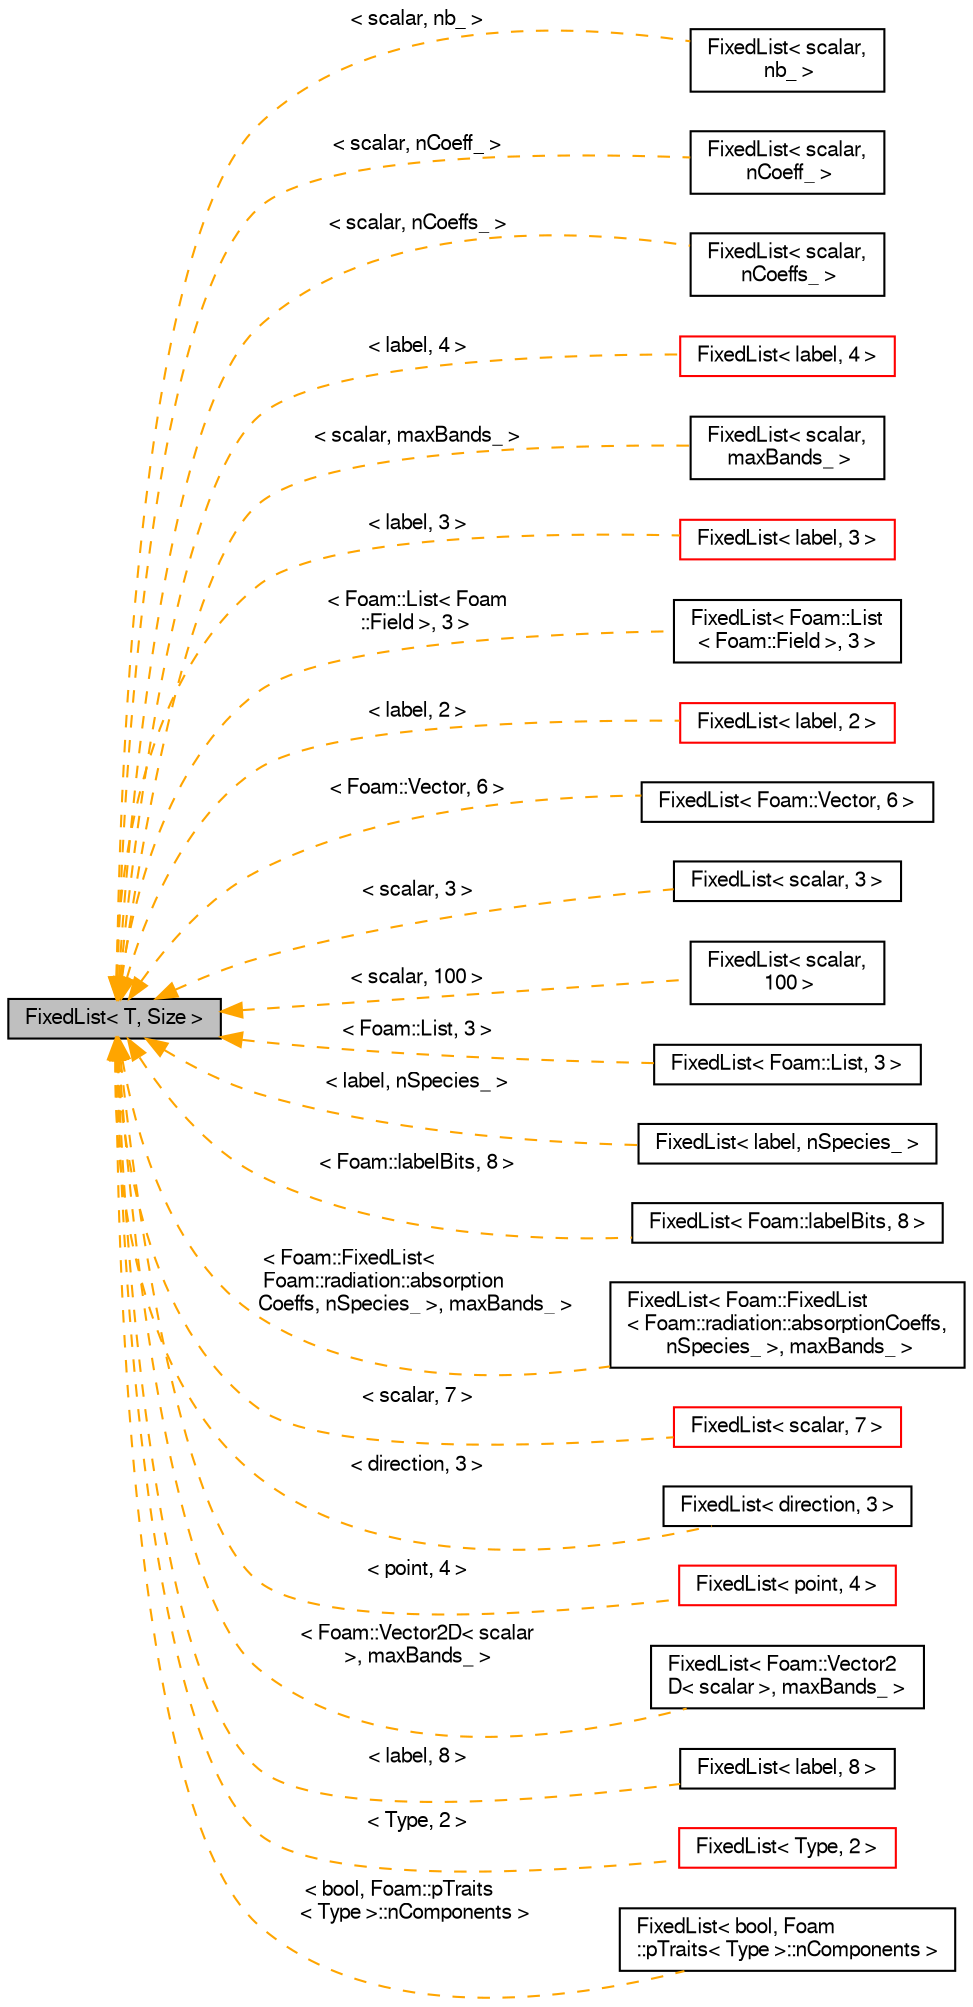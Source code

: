 digraph "FixedList&lt; T, Size &gt;"
{
  bgcolor="transparent";
  edge [fontname="FreeSans",fontsize="10",labelfontname="FreeSans",labelfontsize="10"];
  node [fontname="FreeSans",fontsize="10",shape=record];
  rankdir="LR";
  Node1 [label="FixedList\< T, Size \>",height=0.2,width=0.4,color="black", fillcolor="grey75", style="filled" fontcolor="black"];
  Node1 -> Node2 [dir="back",color="orange",fontsize="10",style="dashed",label=" \< scalar, nb_ \>" ,fontname="FreeSans"];
  Node2 [label="FixedList\< scalar,\l nb_ \>",height=0.2,width=0.4,color="black",URL="$a00802.html"];
  Node1 -> Node3 [dir="back",color="orange",fontsize="10",style="dashed",label=" \< scalar, nCoeff_ \>" ,fontname="FreeSans"];
  Node3 [label="FixedList\< scalar,\l nCoeff_ \>",height=0.2,width=0.4,color="black",URL="$a00802.html"];
  Node1 -> Node4 [dir="back",color="orange",fontsize="10",style="dashed",label=" \< scalar, nCoeffs_ \>" ,fontname="FreeSans"];
  Node4 [label="FixedList\< scalar,\l nCoeffs_ \>",height=0.2,width=0.4,color="black",URL="$a00802.html"];
  Node1 -> Node5 [dir="back",color="orange",fontsize="10",style="dashed",label=" \< label, 4 \>" ,fontname="FreeSans"];
  Node5 [label="FixedList\< label, 4 \>",height=0.2,width=0.4,color="red",URL="$a00802.html"];
  Node1 -> Node6 [dir="back",color="orange",fontsize="10",style="dashed",label=" \< scalar, maxBands_ \>" ,fontname="FreeSans"];
  Node6 [label="FixedList\< scalar,\l maxBands_ \>",height=0.2,width=0.4,color="black",URL="$a00802.html"];
  Node1 -> Node7 [dir="back",color="orange",fontsize="10",style="dashed",label=" \< label, 3 \>" ,fontname="FreeSans"];
  Node7 [label="FixedList\< label, 3 \>",height=0.2,width=0.4,color="red",URL="$a00802.html"];
  Node1 -> Node8 [dir="back",color="orange",fontsize="10",style="dashed",label=" \< Foam::List\< Foam\l::Field \>, 3 \>" ,fontname="FreeSans"];
  Node8 [label="FixedList\< Foam::List\l\< Foam::Field \>, 3 \>",height=0.2,width=0.4,color="black",URL="$a00802.html"];
  Node1 -> Node9 [dir="back",color="orange",fontsize="10",style="dashed",label=" \< label, 2 \>" ,fontname="FreeSans"];
  Node9 [label="FixedList\< label, 2 \>",height=0.2,width=0.4,color="red",URL="$a00802.html"];
  Node1 -> Node10 [dir="back",color="orange",fontsize="10",style="dashed",label=" \< Foam::Vector, 6 \>" ,fontname="FreeSans"];
  Node10 [label="FixedList\< Foam::Vector, 6 \>",height=0.2,width=0.4,color="black",URL="$a00802.html"];
  Node1 -> Node11 [dir="back",color="orange",fontsize="10",style="dashed",label=" \< scalar, 3 \>" ,fontname="FreeSans"];
  Node11 [label="FixedList\< scalar, 3 \>",height=0.2,width=0.4,color="black",URL="$a00802.html"];
  Node1 -> Node12 [dir="back",color="orange",fontsize="10",style="dashed",label=" \< scalar, 100 \>" ,fontname="FreeSans"];
  Node12 [label="FixedList\< scalar,\l 100 \>",height=0.2,width=0.4,color="black",URL="$a00802.html"];
  Node1 -> Node13 [dir="back",color="orange",fontsize="10",style="dashed",label=" \< Foam::List, 3 \>" ,fontname="FreeSans"];
  Node13 [label="FixedList\< Foam::List, 3 \>",height=0.2,width=0.4,color="black",URL="$a00802.html"];
  Node1 -> Node14 [dir="back",color="orange",fontsize="10",style="dashed",label=" \< label, nSpecies_ \>" ,fontname="FreeSans"];
  Node14 [label="FixedList\< label, nSpecies_ \>",height=0.2,width=0.4,color="black",URL="$a00802.html"];
  Node1 -> Node15 [dir="back",color="orange",fontsize="10",style="dashed",label=" \< Foam::labelBits, 8 \>" ,fontname="FreeSans"];
  Node15 [label="FixedList\< Foam::labelBits, 8 \>",height=0.2,width=0.4,color="black",URL="$a00802.html"];
  Node1 -> Node16 [dir="back",color="orange",fontsize="10",style="dashed",label=" \< Foam::FixedList\<\l Foam::radiation::absorption\lCoeffs, nSpecies_ \>, maxBands_ \>" ,fontname="FreeSans"];
  Node16 [label="FixedList\< Foam::FixedList\l\< Foam::radiation::absorptionCoeffs,\l nSpecies_ \>, maxBands_ \>",height=0.2,width=0.4,color="black",URL="$a00802.html"];
  Node1 -> Node17 [dir="back",color="orange",fontsize="10",style="dashed",label=" \< scalar, 7 \>" ,fontname="FreeSans"];
  Node17 [label="FixedList\< scalar, 7 \>",height=0.2,width=0.4,color="red",URL="$a00802.html"];
  Node1 -> Node18 [dir="back",color="orange",fontsize="10",style="dashed",label=" \< direction, 3 \>" ,fontname="FreeSans"];
  Node18 [label="FixedList\< direction, 3 \>",height=0.2,width=0.4,color="black",URL="$a00802.html"];
  Node1 -> Node19 [dir="back",color="orange",fontsize="10",style="dashed",label=" \< point, 4 \>" ,fontname="FreeSans"];
  Node19 [label="FixedList\< point, 4 \>",height=0.2,width=0.4,color="red",URL="$a00802.html"];
  Node1 -> Node20 [dir="back",color="orange",fontsize="10",style="dashed",label=" \< Foam::Vector2D\< scalar\l \>, maxBands_ \>" ,fontname="FreeSans"];
  Node20 [label="FixedList\< Foam::Vector2\lD\< scalar \>, maxBands_ \>",height=0.2,width=0.4,color="black",URL="$a00802.html"];
  Node1 -> Node21 [dir="back",color="orange",fontsize="10",style="dashed",label=" \< label, 8 \>" ,fontname="FreeSans"];
  Node21 [label="FixedList\< label, 8 \>",height=0.2,width=0.4,color="black",URL="$a00802.html"];
  Node1 -> Node22 [dir="back",color="orange",fontsize="10",style="dashed",label=" \< Type, 2 \>" ,fontname="FreeSans"];
  Node22 [label="FixedList\< Type, 2 \>",height=0.2,width=0.4,color="red",URL="$a00802.html"];
  Node1 -> Node23 [dir="back",color="orange",fontsize="10",style="dashed",label=" \< bool, Foam::pTraits\l\< Type \>::nComponents \>" ,fontname="FreeSans"];
  Node23 [label="FixedList\< bool, Foam\l::pTraits\< Type \>::nComponents \>",height=0.2,width=0.4,color="black",URL="$a00802.html"];
}
